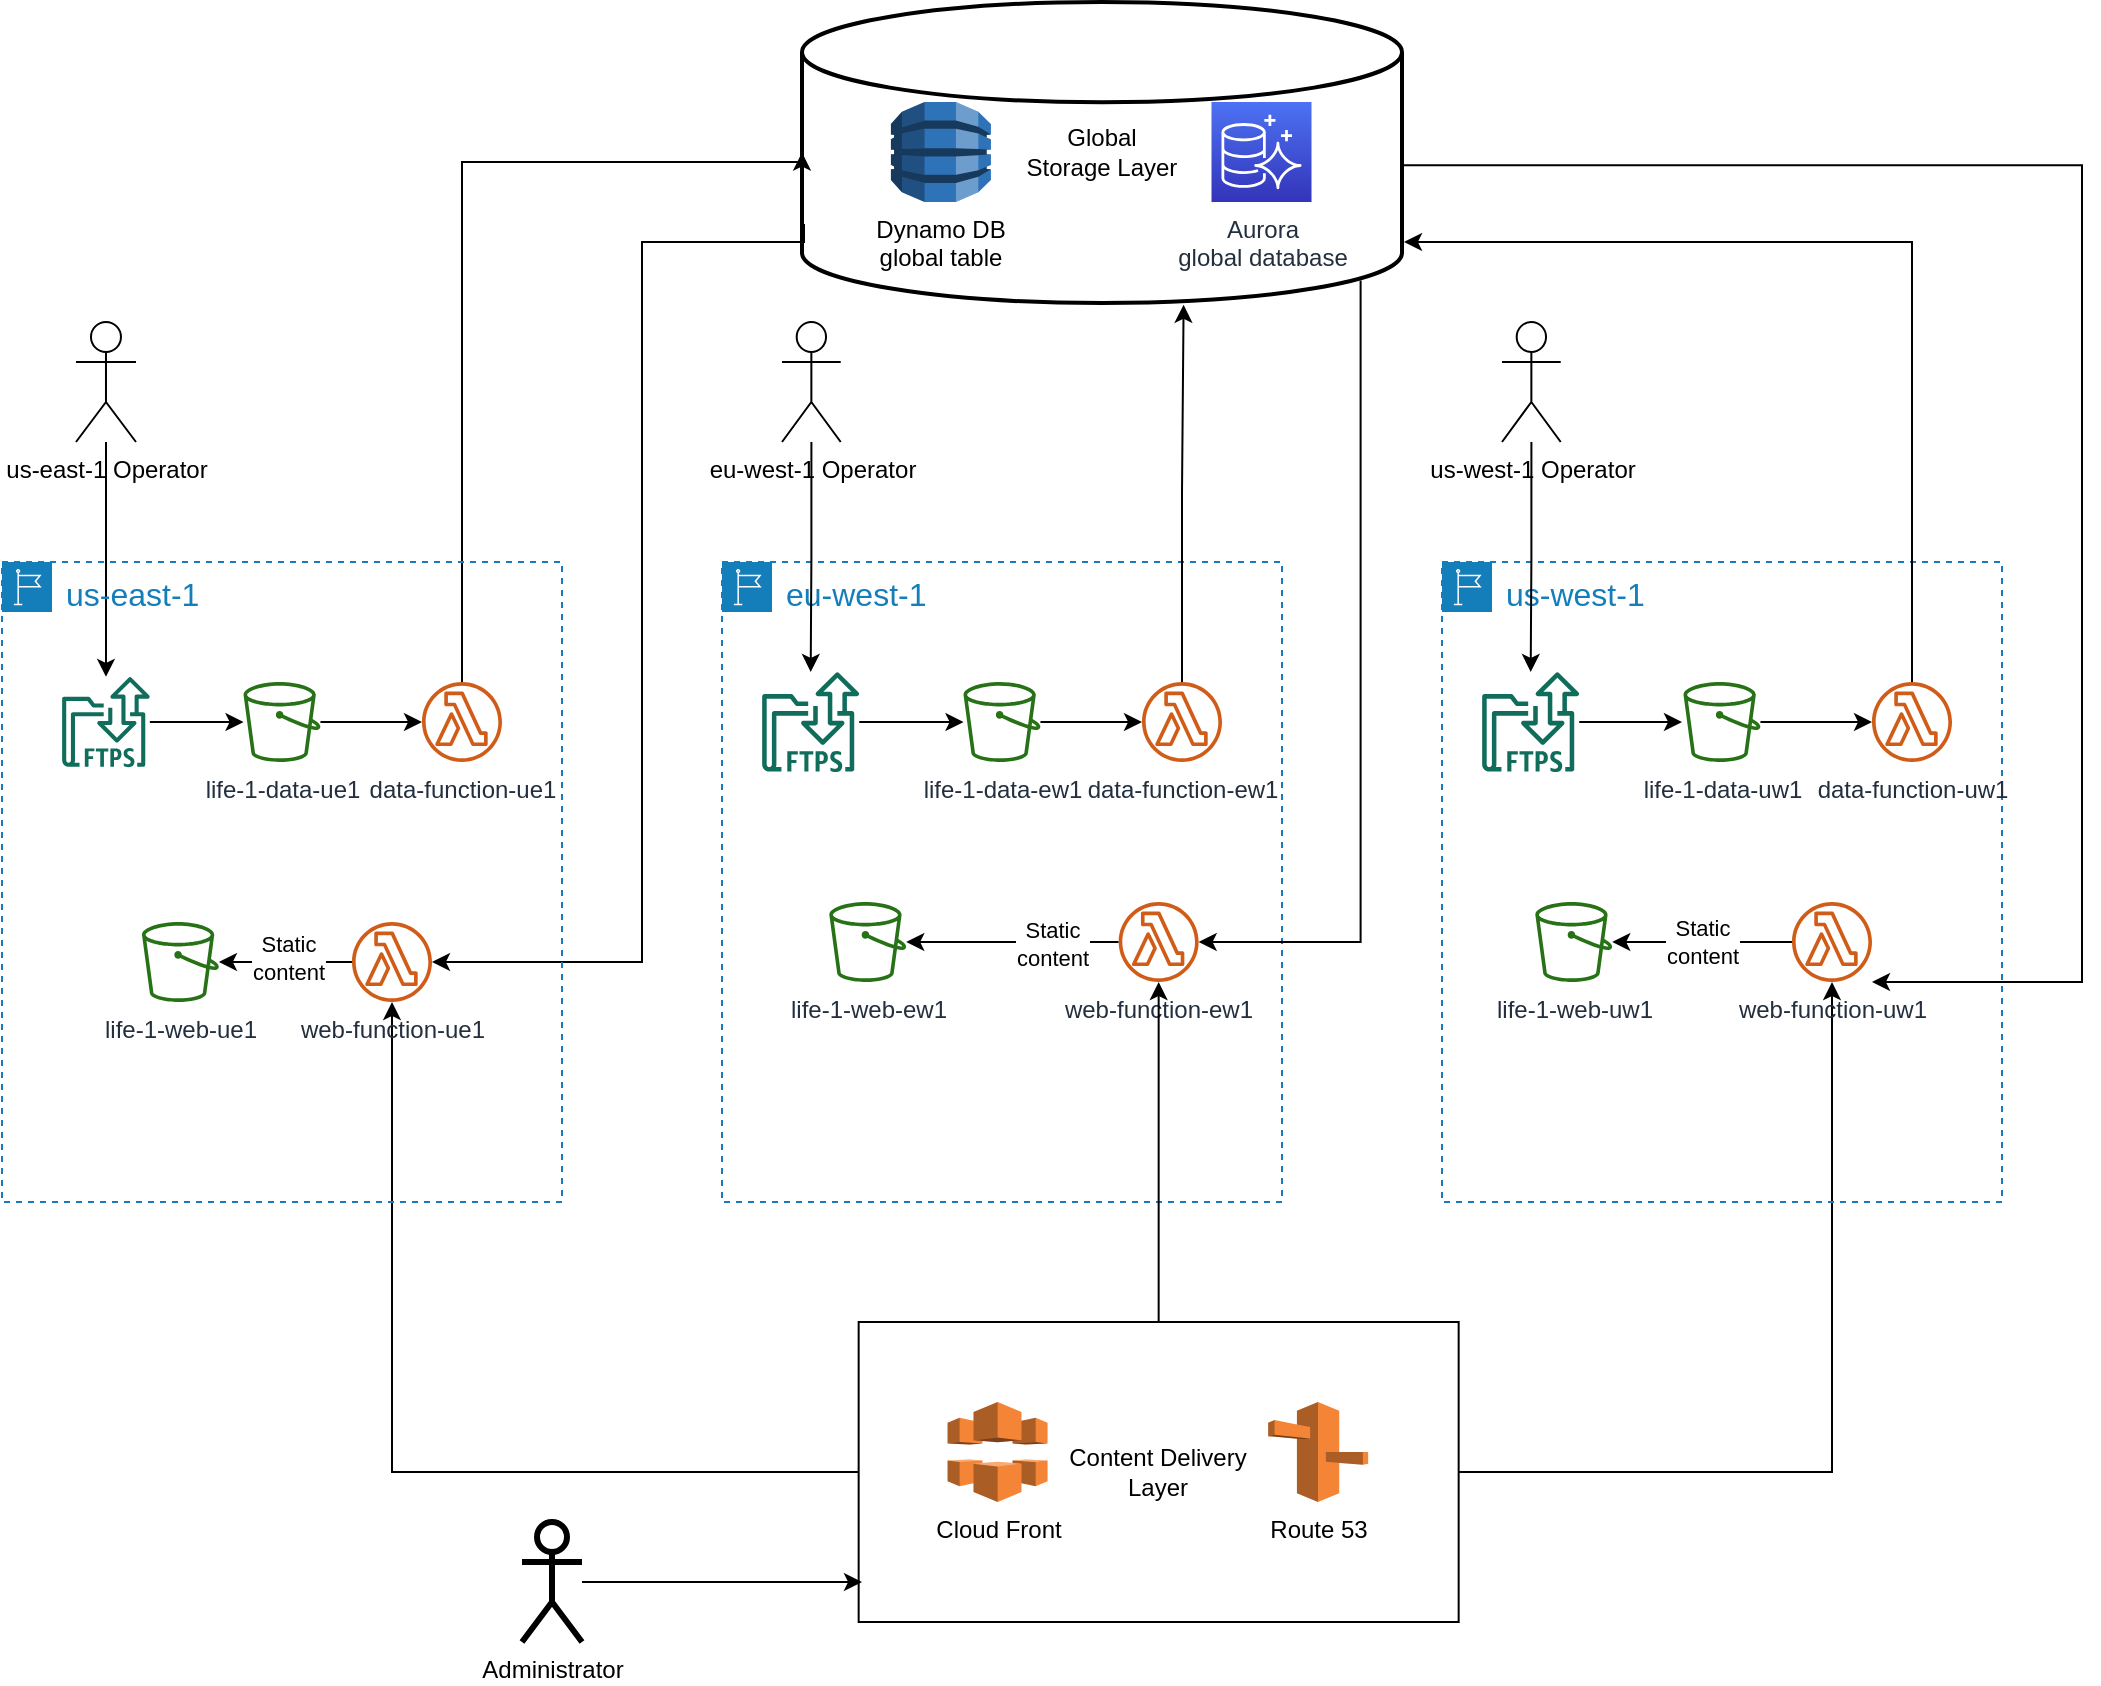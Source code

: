<mxfile version="14.7.1" type="onedrive" pages="2"><diagram id="vaamhp4HZkiE63_I9lfV" name="Cycle-1"><mxGraphModel dx="1727" dy="1996" grid="1" gridSize="10" guides="1" tooltips="1" connect="1" arrows="1" fold="1" page="1" pageScale="1" pageWidth="850" pageHeight="1100" math="0" shadow="0"><root><mxCell id="0"/><mxCell id="1" parent="0"/><mxCell id="9ZeO1hs8KHJfheZcULnD-31" value="" style="edgeStyle=orthogonalEdgeStyle;rounded=0;orthogonalLoop=1;jettySize=auto;html=1;" edge="1" parent="1" source="9ZeO1hs8KHJfheZcULnD-23" target="9ZeO1hs8KHJfheZcULnD-17"><mxGeometry relative="1" as="geometry"/></mxCell><mxCell id="9ZeO1hs8KHJfheZcULnD-32" value="" style="group;strokeWidth=3;" vertex="1" connectable="0" parent="1"><mxGeometry x="760" y="240" width="280" height="320" as="geometry"/></mxCell><mxCell id="9ZeO1hs8KHJfheZcULnD-3" value="&lt;font style=&quot;font-size: 16px&quot;&gt;us-west-1&lt;/font&gt;" style="points=[[0,0],[0.25,0],[0.5,0],[0.75,0],[1,0],[1,0.25],[1,0.5],[1,0.75],[1,1],[0.75,1],[0.5,1],[0.25,1],[0,1],[0,0.75],[0,0.5],[0,0.25]];outlineConnect=0;gradientColor=none;html=1;whiteSpace=wrap;fontSize=12;fontStyle=0;shape=mxgraph.aws4.group;grIcon=mxgraph.aws4.group_region;strokeColor=#147EBA;fillColor=none;verticalAlign=top;align=left;spacingLeft=30;fontColor=#147EBA;dashed=1;" vertex="1" parent="9ZeO1hs8KHJfheZcULnD-32"><mxGeometry width="280" height="320" as="geometry"/></mxCell><mxCell id="9ZeO1hs8KHJfheZcULnD-6" value="life-1-data-uw1" style="outlineConnect=0;fontColor=#232F3E;gradientColor=none;fillColor=#277116;strokeColor=none;dashed=0;verticalLabelPosition=bottom;verticalAlign=top;align=center;html=1;fontSize=12;fontStyle=0;aspect=fixed;pointerEvents=1;shape=mxgraph.aws4.bucket;" vertex="1" parent="9ZeO1hs8KHJfheZcULnD-32"><mxGeometry x="120.767" y="60" width="38.46" height="40" as="geometry"/></mxCell><mxCell id="9ZeO1hs8KHJfheZcULnD-10" value="&lt;span style=&quot;font-weight: normal&quot;&gt;data-function-uw1&lt;/span&gt;" style="outlineConnect=0;fontColor=#232F3E;gradientColor=none;fillColor=#D05C17;strokeColor=none;dashed=0;verticalLabelPosition=bottom;verticalAlign=top;align=center;html=1;fontSize=12;fontStyle=1;aspect=fixed;pointerEvents=1;shape=mxgraph.aws4.lambda_function;" vertex="1" parent="9ZeO1hs8KHJfheZcULnD-32"><mxGeometry x="215" y="60" width="40" height="40" as="geometry"/></mxCell><mxCell id="9ZeO1hs8KHJfheZcULnD-16" value="life-1-web-uw1" style="outlineConnect=0;fontColor=#232F3E;gradientColor=none;fillColor=#277116;strokeColor=none;dashed=0;verticalLabelPosition=bottom;verticalAlign=top;align=center;html=1;fontSize=12;fontStyle=0;aspect=fixed;pointerEvents=1;shape=mxgraph.aws4.bucket;" vertex="1" parent="9ZeO1hs8KHJfheZcULnD-32"><mxGeometry x="46.667" y="170" width="38.46" height="40" as="geometry"/></mxCell><mxCell id="9ZeO1hs8KHJfheZcULnD-17" value="web-function-uw1" style="outlineConnect=0;fontColor=#232F3E;gradientColor=none;fillColor=#D05C17;strokeColor=none;dashed=0;verticalLabelPosition=bottom;verticalAlign=top;align=center;html=1;fontSize=12;fontStyle=0;aspect=fixed;pointerEvents=1;shape=mxgraph.aws4.lambda_function;" vertex="1" parent="9ZeO1hs8KHJfheZcULnD-32"><mxGeometry x="175" y="170" width="40" height="40" as="geometry"/></mxCell><mxCell id="9ZeO1hs8KHJfheZcULnD-27" value="" style="edgeStyle=orthogonalEdgeStyle;rounded=0;orthogonalLoop=1;jettySize=auto;html=1;" edge="1" parent="9ZeO1hs8KHJfheZcULnD-32" source="9ZeO1hs8KHJfheZcULnD-6" target="9ZeO1hs8KHJfheZcULnD-10"><mxGeometry relative="1" as="geometry"/></mxCell><mxCell id="9ZeO1hs8KHJfheZcULnD-28" value="Static &lt;br&gt;content" style="edgeStyle=orthogonalEdgeStyle;rounded=0;orthogonalLoop=1;jettySize=auto;html=1;" edge="1" parent="9ZeO1hs8KHJfheZcULnD-32" source="9ZeO1hs8KHJfheZcULnD-17" target="9ZeO1hs8KHJfheZcULnD-16"><mxGeometry relative="1" as="geometry"/></mxCell><mxCell id="9ZeO1hs8KHJfheZcULnD-86" value="" style="edgeStyle=orthogonalEdgeStyle;rounded=0;orthogonalLoop=1;jettySize=auto;html=1;" edge="1" parent="9ZeO1hs8KHJfheZcULnD-32" source="9ZeO1hs8KHJfheZcULnD-84"><mxGeometry relative="1" as="geometry"><mxPoint x="120" y="80" as="targetPoint"/></mxGeometry></mxCell><mxCell id="9ZeO1hs8KHJfheZcULnD-84" value="" style="outlineConnect=0;fontColor=#232F3E;gradientColor=none;fillColor=#116D5B;strokeColor=none;dashed=0;verticalLabelPosition=bottom;verticalAlign=top;align=center;html=1;fontSize=12;fontStyle=0;aspect=fixed;shape=mxgraph.aws4.transfer_for_ftps_resource;" vertex="1" parent="9ZeO1hs8KHJfheZcULnD-32"><mxGeometry x="20" y="55" width="48.71" height="50" as="geometry"/></mxCell><mxCell id="9ZeO1hs8KHJfheZcULnD-33" value="" style="group" vertex="1" connectable="0" parent="1"><mxGeometry x="440" y="-40" width="300" height="150.5" as="geometry"/></mxCell><mxCell id="9ZeO1hs8KHJfheZcULnD-21" value="Global &lt;br&gt;Storage Layer" style="strokeWidth=2;html=1;shape=mxgraph.flowchart.database;whiteSpace=wrap;fontStyle=0" vertex="1" parent="9ZeO1hs8KHJfheZcULnD-33"><mxGeometry width="300" height="150.5" as="geometry"/></mxCell><mxCell id="9ZeO1hs8KHJfheZcULnD-7" value="Dynamo DB&lt;br&gt;global table" style="outlineConnect=0;dashed=0;verticalLabelPosition=bottom;verticalAlign=top;align=center;html=1;shape=mxgraph.aws3.dynamo_db;fillColor=#2E73B8;gradientColor=none;" vertex="1" parent="9ZeO1hs8KHJfheZcULnD-33"><mxGeometry x="44.46" y="50" width="50" height="50" as="geometry"/></mxCell><mxCell id="9ZeO1hs8KHJfheZcULnD-20" value="Aurora &lt;br&gt;global database" style="points=[[0,0,0],[0.25,0,0],[0.5,0,0],[0.75,0,0],[1,0,0],[0,1,0],[0.25,1,0],[0.5,1,0],[0.75,1,0],[1,1,0],[0,0.25,0],[0,0.5,0],[0,0.75,0],[1,0.25,0],[1,0.5,0],[1,0.75,0]];outlineConnect=0;fontColor=#232F3E;gradientColor=#4D72F3;gradientDirection=north;fillColor=#3334B9;strokeColor=#ffffff;dashed=0;verticalLabelPosition=bottom;verticalAlign=top;align=center;html=1;fontSize=12;fontStyle=0;aspect=fixed;shape=mxgraph.aws4.resourceIcon;resIcon=mxgraph.aws4.aurora;" vertex="1" parent="9ZeO1hs8KHJfheZcULnD-33"><mxGeometry x="204.75" y="50" width="50" height="50" as="geometry"/></mxCell><mxCell id="9ZeO1hs8KHJfheZcULnD-34" value="" style="group;strokeWidth=3;fontSize=12;" vertex="1" connectable="0" parent="1"><mxGeometry x="400" y="240" width="280" height="320" as="geometry"/></mxCell><mxCell id="9ZeO1hs8KHJfheZcULnD-36" value="" style="group" vertex="1" connectable="0" parent="9ZeO1hs8KHJfheZcULnD-34"><mxGeometry width="280" height="320" as="geometry"/></mxCell><mxCell id="9ZeO1hs8KHJfheZcULnD-2" value="&lt;font style=&quot;font-size: 16px&quot;&gt;eu-west-1&lt;/font&gt;" style="points=[[0,0],[0.25,0],[0.5,0],[0.75,0],[1,0],[1,0.25],[1,0.5],[1,0.75],[1,1],[0.75,1],[0.5,1],[0.25,1],[0,1],[0,0.75],[0,0.5],[0,0.25]];outlineConnect=0;gradientColor=none;html=1;whiteSpace=wrap;fontSize=12;fontStyle=0;shape=mxgraph.aws4.group;grIcon=mxgraph.aws4.group_region;strokeColor=#147EBA;fillColor=none;verticalAlign=top;align=left;spacingLeft=30;fontColor=#147EBA;dashed=1;" vertex="1" parent="9ZeO1hs8KHJfheZcULnD-36"><mxGeometry width="280" height="320" as="geometry"/></mxCell><mxCell id="9ZeO1hs8KHJfheZcULnD-46" value="" style="edgeStyle=orthogonalEdgeStyle;rounded=0;orthogonalLoop=1;jettySize=auto;html=1;" edge="1" parent="9ZeO1hs8KHJfheZcULnD-36" source="9ZeO1hs8KHJfheZcULnD-5" target="9ZeO1hs8KHJfheZcULnD-19"><mxGeometry relative="1" as="geometry"><mxPoint x="198.333" y="80" as="targetPoint"/></mxGeometry></mxCell><mxCell id="9ZeO1hs8KHJfheZcULnD-5" value="life-1-data-ew1" style="outlineConnect=0;fontColor=#232F3E;gradientColor=none;fillColor=#277116;strokeColor=none;dashed=0;verticalLabelPosition=bottom;verticalAlign=top;align=center;html=1;fontSize=12;fontStyle=0;aspect=fixed;pointerEvents=1;shape=mxgraph.aws4.bucket;" vertex="1" parent="9ZeO1hs8KHJfheZcULnD-36"><mxGeometry x="120.767" y="60" width="38.46" height="40" as="geometry"/></mxCell><mxCell id="9ZeO1hs8KHJfheZcULnD-15" value="life-1-web-ew1" style="outlineConnect=0;fontColor=#232F3E;gradientColor=none;fillColor=#277116;strokeColor=none;dashed=0;verticalLabelPosition=bottom;verticalAlign=top;align=center;html=1;fontSize=12;fontStyle=0;aspect=fixed;pointerEvents=1;shape=mxgraph.aws4.bucket;" vertex="1" parent="9ZeO1hs8KHJfheZcULnD-36"><mxGeometry x="53.667" y="170" width="38.46" height="40" as="geometry"/></mxCell><mxCell id="9ZeO1hs8KHJfheZcULnD-44" value="" style="edgeStyle=orthogonalEdgeStyle;rounded=0;orthogonalLoop=1;jettySize=auto;html=1;" edge="1" parent="9ZeO1hs8KHJfheZcULnD-36" source="9ZeO1hs8KHJfheZcULnD-18" target="9ZeO1hs8KHJfheZcULnD-15"><mxGeometry relative="1" as="geometry"><mxPoint x="105" y="190" as="targetPoint"/></mxGeometry></mxCell><mxCell id="9ZeO1hs8KHJfheZcULnD-56" value="Static &lt;br&gt;content" style="edgeLabel;html=1;align=center;verticalAlign=middle;resizable=0;points=[];" vertex="1" connectable="0" parent="9ZeO1hs8KHJfheZcULnD-44"><mxGeometry x="-0.364" y="1" relative="1" as="geometry"><mxPoint as="offset"/></mxGeometry></mxCell><mxCell id="9ZeO1hs8KHJfheZcULnD-18" value="web-function-ew1" style="outlineConnect=0;fontColor=#232F3E;gradientColor=none;fillColor=#D05C17;strokeColor=none;dashed=0;verticalLabelPosition=bottom;verticalAlign=top;align=center;html=1;fontSize=12;fontStyle=0;aspect=fixed;pointerEvents=1;shape=mxgraph.aws4.lambda_function;" vertex="1" parent="9ZeO1hs8KHJfheZcULnD-36"><mxGeometry x="198.333" y="170" width="40" height="40" as="geometry"/></mxCell><mxCell id="9ZeO1hs8KHJfheZcULnD-19" value="data-function-ew1" style="outlineConnect=0;fontColor=#232F3E;gradientColor=none;fillColor=#D05C17;strokeColor=none;dashed=0;verticalLabelPosition=bottom;verticalAlign=top;align=center;html=1;fontSize=12;fontStyle=0;aspect=fixed;pointerEvents=1;shape=mxgraph.aws4.lambda_function;" vertex="1" parent="9ZeO1hs8KHJfheZcULnD-36"><mxGeometry x="210.003" y="60" width="40" height="40" as="geometry"/></mxCell><mxCell id="9ZeO1hs8KHJfheZcULnD-67" value="" style="edgeStyle=orthogonalEdgeStyle;rounded=0;orthogonalLoop=1;jettySize=auto;html=1;" edge="1" parent="9ZeO1hs8KHJfheZcULnD-36" source="9ZeO1hs8KHJfheZcULnD-65" target="9ZeO1hs8KHJfheZcULnD-5"><mxGeometry relative="1" as="geometry"><mxPoint x="110" y="80" as="targetPoint"/></mxGeometry></mxCell><mxCell id="9ZeO1hs8KHJfheZcULnD-65" value="" style="outlineConnect=0;fontColor=#232F3E;gradientColor=none;fillColor=#116D5B;strokeColor=none;dashed=0;verticalLabelPosition=bottom;verticalAlign=top;align=center;html=1;fontSize=12;fontStyle=0;aspect=fixed;shape=mxgraph.aws4.transfer_for_ftps_resource;" vertex="1" parent="9ZeO1hs8KHJfheZcULnD-36"><mxGeometry x="20" y="55" width="48.71" height="50" as="geometry"/></mxCell><mxCell id="9ZeO1hs8KHJfheZcULnD-35" value="" style="group" vertex="1" connectable="0" parent="1"><mxGeometry x="468.33" y="620" width="300" height="150" as="geometry"/></mxCell><mxCell id="9ZeO1hs8KHJfheZcULnD-23" value="Content Delivery&lt;br&gt;Layer" style="rounded=0;whiteSpace=wrap;html=1;" vertex="1" parent="9ZeO1hs8KHJfheZcULnD-35"><mxGeometry width="300" height="150" as="geometry"/></mxCell><mxCell id="9ZeO1hs8KHJfheZcULnD-22" value="Route 53" style="outlineConnect=0;dashed=0;verticalLabelPosition=bottom;verticalAlign=top;align=center;html=1;shape=mxgraph.aws3.route_53;fillColor=#F58536;gradientColor=none;" vertex="1" parent="9ZeO1hs8KHJfheZcULnD-35"><mxGeometry x="204.75" y="40" width="50" height="50" as="geometry"/></mxCell><mxCell id="9ZeO1hs8KHJfheZcULnD-24" value="Cloud Front" style="outlineConnect=0;dashed=0;verticalLabelPosition=bottom;verticalAlign=top;align=center;html=1;shape=mxgraph.aws3.cloudfront;fillColor=#F58536;gradientColor=none;" vertex="1" parent="9ZeO1hs8KHJfheZcULnD-35"><mxGeometry x="44.46" y="40" width="50" height="50" as="geometry"/></mxCell><mxCell id="9ZeO1hs8KHJfheZcULnD-40" value="" style="edgeStyle=orthogonalEdgeStyle;rounded=0;orthogonalLoop=1;jettySize=auto;html=1;" edge="1" parent="1" source="9ZeO1hs8KHJfheZcULnD-23" target="9ZeO1hs8KHJfheZcULnD-37"><mxGeometry relative="1" as="geometry"><mxPoint x="340" y="795" as="targetPoint"/></mxGeometry></mxCell><mxCell id="9ZeO1hs8KHJfheZcULnD-42" value="" style="edgeStyle=orthogonalEdgeStyle;rounded=0;orthogonalLoop=1;jettySize=auto;html=1;" edge="1" parent="1" source="9ZeO1hs8KHJfheZcULnD-23" target="9ZeO1hs8KHJfheZcULnD-18"><mxGeometry relative="1" as="geometry"><mxPoint x="570" y="640" as="targetPoint"/></mxGeometry></mxCell><mxCell id="9ZeO1hs8KHJfheZcULnD-51" value="" style="edgeStyle=orthogonalEdgeStyle;rounded=0;orthogonalLoop=1;jettySize=auto;html=1;entryX=0;entryY=0.5;entryDx=0;entryDy=0;entryPerimeter=0;" edge="1" parent="1" source="9ZeO1hs8KHJfheZcULnD-9" target="9ZeO1hs8KHJfheZcULnD-21"><mxGeometry relative="1" as="geometry"><mxPoint x="208.46" y="330" as="sourcePoint"/><mxPoint x="280" y="330" as="targetPoint"/><Array as="points"><mxPoint x="270" y="40"/><mxPoint x="440" y="40"/></Array></mxGeometry></mxCell><mxCell id="9ZeO1hs8KHJfheZcULnD-52" value="" style="edgeStyle=orthogonalEdgeStyle;rounded=0;orthogonalLoop=1;jettySize=auto;html=1;entryX=0.636;entryY=1.006;entryDx=0;entryDy=0;entryPerimeter=0;" edge="1" parent="1" source="9ZeO1hs8KHJfheZcULnD-19" target="9ZeO1hs8KHJfheZcULnD-21"><mxGeometry relative="1" as="geometry"><mxPoint x="218.46" y="340" as="sourcePoint"/><mxPoint x="290" y="340" as="targetPoint"/></mxGeometry></mxCell><mxCell id="9ZeO1hs8KHJfheZcULnD-53" value="" style="edgeStyle=orthogonalEdgeStyle;rounded=0;orthogonalLoop=1;jettySize=auto;html=1;" edge="1" parent="1" source="9ZeO1hs8KHJfheZcULnD-10"><mxGeometry relative="1" as="geometry"><mxPoint x="640" y="310" as="sourcePoint"/><mxPoint x="741" y="80" as="targetPoint"/><Array as="points"><mxPoint x="995" y="80"/><mxPoint x="741" y="80"/></Array></mxGeometry></mxCell><mxCell id="9ZeO1hs8KHJfheZcULnD-54" value="" style="edgeStyle=orthogonalEdgeStyle;rounded=0;orthogonalLoop=1;jettySize=auto;html=1;" edge="1" parent="1" target="9ZeO1hs8KHJfheZcULnD-37"><mxGeometry relative="1" as="geometry"><mxPoint x="441" y="71" as="sourcePoint"/><mxPoint x="610" y="180.5" as="targetPoint"/><Array as="points"><mxPoint x="441" y="80"/><mxPoint x="360" y="80"/><mxPoint x="360" y="440"/></Array></mxGeometry></mxCell><mxCell id="9ZeO1hs8KHJfheZcULnD-55" value="" style="edgeStyle=orthogonalEdgeStyle;rounded=0;orthogonalLoop=1;jettySize=auto;html=1;exitX=0.931;exitY=0.925;exitDx=0;exitDy=0;exitPerimeter=0;" edge="1" parent="1" source="9ZeO1hs8KHJfheZcULnD-21" target="9ZeO1hs8KHJfheZcULnD-18"><mxGeometry relative="1" as="geometry"><mxPoint x="451.2" y="131.37" as="sourcePoint"/><mxPoint x="320" y="450" as="targetPoint"/><Array as="points"><mxPoint x="720" y="430"/></Array></mxGeometry></mxCell><mxCell id="9ZeO1hs8KHJfheZcULnD-59" value="" style="edgeStyle=orthogonalEdgeStyle;rounded=0;orthogonalLoop=1;jettySize=auto;html=1;exitX=1.002;exitY=0.542;exitDx=0;exitDy=0;exitPerimeter=0;" edge="1" parent="1" source="9ZeO1hs8KHJfheZcULnD-21" target="9ZeO1hs8KHJfheZcULnD-17"><mxGeometry relative="1" as="geometry"><mxPoint x="741" y="85" as="sourcePoint"/><mxPoint x="750" y="95.25" as="targetPoint"/><Array as="points"><mxPoint x="1080" y="42"/><mxPoint x="1080" y="450"/></Array></mxGeometry></mxCell><mxCell id="JZihY9bOjPRXO7rEs_K2-4" value="" style="edgeStyle=orthogonalEdgeStyle;rounded=0;orthogonalLoop=1;jettySize=auto;html=1;" edge="1" parent="1" source="JZihY9bOjPRXO7rEs_K2-2" target="9ZeO1hs8KHJfheZcULnD-60"><mxGeometry relative="1" as="geometry"><mxPoint x="95" y="280" as="targetPoint"/></mxGeometry></mxCell><mxCell id="JZihY9bOjPRXO7rEs_K2-2" value="us-east-1 Operator" style="shape=umlActor;html=1;verticalLabelPosition=bottom;verticalAlign=top;align=center;" vertex="1" parent="1"><mxGeometry x="76.99" y="120" width="30" height="60" as="geometry"/></mxCell><mxCell id="9ZeO1hs8KHJfheZcULnD-38" value="" style="group;strokeWidth=3;" vertex="1" connectable="0" parent="1"><mxGeometry x="40" y="240" width="280" height="320" as="geometry"/></mxCell><mxCell id="9ZeO1hs8KHJfheZcULnD-63" value="" style="group" vertex="1" connectable="0" parent="9ZeO1hs8KHJfheZcULnD-38"><mxGeometry width="280" height="320" as="geometry"/></mxCell><mxCell id="9ZeO1hs8KHJfheZcULnD-1" value="&lt;font style=&quot;font-size: 16px&quot;&gt;us-east-1&lt;/font&gt;" style="points=[[0,0],[0.25,0],[0.5,0],[0.75,0],[1,0],[1,0.25],[1,0.5],[1,0.75],[1,1],[0.75,1],[0.5,1],[0.25,1],[0,1],[0,0.75],[0,0.5],[0,0.25]];outlineConnect=0;gradientColor=none;html=1;whiteSpace=wrap;fontSize=12;fontStyle=0;shape=mxgraph.aws4.group;grIcon=mxgraph.aws4.group_region;strokeColor=#147EBA;fillColor=none;verticalAlign=top;align=left;spacingLeft=30;fontColor=#147EBA;dashed=1;" vertex="1" parent="9ZeO1hs8KHJfheZcULnD-63"><mxGeometry width="280" height="320" as="geometry"/></mxCell><mxCell id="9ZeO1hs8KHJfheZcULnD-4" value="life-1-data-ue1" style="outlineConnect=0;fontColor=#232F3E;gradientColor=none;fillColor=#277116;strokeColor=none;dashed=0;verticalLabelPosition=bottom;verticalAlign=top;align=center;html=1;fontSize=12;fontStyle=0;aspect=fixed;pointerEvents=1;shape=mxgraph.aws4.bucket;" vertex="1" parent="9ZeO1hs8KHJfheZcULnD-63"><mxGeometry x="120.77" y="60" width="38.46" height="40" as="geometry"/></mxCell><mxCell id="9ZeO1hs8KHJfheZcULnD-9" value="data-function-ue1" style="outlineConnect=0;fontColor=#232F3E;gradientColor=none;fillColor=#D05C17;strokeColor=none;dashed=0;verticalLabelPosition=bottom;verticalAlign=top;align=center;html=1;fontSize=12;fontStyle=0;aspect=fixed;pointerEvents=1;shape=mxgraph.aws4.lambda_function;" vertex="1" parent="9ZeO1hs8KHJfheZcULnD-63"><mxGeometry x="210" y="60" width="40" height="40" as="geometry"/></mxCell><mxCell id="9ZeO1hs8KHJfheZcULnD-13" value="life-1-web-ue1" style="outlineConnect=0;fontColor=#232F3E;gradientColor=none;fillColor=#277116;strokeColor=none;dashed=0;verticalLabelPosition=bottom;verticalAlign=top;align=center;html=1;fontSize=12;fontStyle=0;aspect=fixed;pointerEvents=1;shape=mxgraph.aws4.bucket;" vertex="1" parent="9ZeO1hs8KHJfheZcULnD-63"><mxGeometry x="69.997" y="180" width="38.46" height="40" as="geometry"/></mxCell><mxCell id="9ZeO1hs8KHJfheZcULnD-37" value="web-function-ue1" style="outlineConnect=0;fontColor=#232F3E;gradientColor=none;fillColor=#D05C17;strokeColor=none;dashed=0;verticalLabelPosition=bottom;verticalAlign=top;align=center;html=1;fontSize=12;fontStyle=0;aspect=fixed;pointerEvents=1;shape=mxgraph.aws4.lambda_function;" vertex="1" parent="9ZeO1hs8KHJfheZcULnD-63"><mxGeometry x="175" y="180" width="40" height="40" as="geometry"/></mxCell><mxCell id="9ZeO1hs8KHJfheZcULnD-69" value="" style="edgeStyle=orthogonalEdgeStyle;rounded=0;orthogonalLoop=1;jettySize=auto;html=1;" edge="1" parent="9ZeO1hs8KHJfheZcULnD-63" source="9ZeO1hs8KHJfheZcULnD-60" target="9ZeO1hs8KHJfheZcULnD-4"><mxGeometry relative="1" as="geometry"><mxPoint x="153.995" y="80.005" as="targetPoint"/></mxGeometry></mxCell><mxCell id="9ZeO1hs8KHJfheZcULnD-60" value="" style="outlineConnect=0;fontColor=#232F3E;gradientColor=none;fillColor=#116D5B;strokeColor=none;dashed=0;verticalLabelPosition=bottom;verticalAlign=top;align=center;html=1;fontSize=12;fontStyle=0;aspect=fixed;shape=mxgraph.aws4.transfer_for_ftps_resource;" vertex="1" parent="9ZeO1hs8KHJfheZcULnD-63"><mxGeometry x="30" y="57.43" width="43.98" height="45.15" as="geometry"/></mxCell><mxCell id="9ZeO1hs8KHJfheZcULnD-48" value="" style="edgeStyle=orthogonalEdgeStyle;rounded=0;orthogonalLoop=1;jettySize=auto;html=1;" edge="1" parent="9ZeO1hs8KHJfheZcULnD-63" source="9ZeO1hs8KHJfheZcULnD-4" target="9ZeO1hs8KHJfheZcULnD-9"><mxGeometry relative="1" as="geometry"><mxPoint x="175" y="80" as="targetPoint"/></mxGeometry></mxCell><mxCell id="9ZeO1hs8KHJfheZcULnD-50" value="" style="edgeStyle=orthogonalEdgeStyle;rounded=0;orthogonalLoop=1;jettySize=auto;html=1;" edge="1" parent="9ZeO1hs8KHJfheZcULnD-63" source="9ZeO1hs8KHJfheZcULnD-37" target="9ZeO1hs8KHJfheZcULnD-13"><mxGeometry relative="1" as="geometry"><mxPoint x="81.667" y="200" as="targetPoint"/></mxGeometry></mxCell><mxCell id="9ZeO1hs8KHJfheZcULnD-57" value="Static&lt;br&gt;content" style="edgeLabel;html=1;align=center;verticalAlign=middle;resizable=0;points=[];" vertex="1" connectable="0" parent="9ZeO1hs8KHJfheZcULnD-50"><mxGeometry x="-0.044" y="-2" relative="1" as="geometry"><mxPoint as="offset"/></mxGeometry></mxCell><mxCell id="JZihY9bOjPRXO7rEs_K2-7" value="" style="edgeStyle=orthogonalEdgeStyle;rounded=0;orthogonalLoop=1;jettySize=auto;html=1;" edge="1" parent="1" source="JZihY9bOjPRXO7rEs_K2-5" target="9ZeO1hs8KHJfheZcULnD-65"><mxGeometry relative="1" as="geometry"><mxPoint x="440" y="260" as="targetPoint"/></mxGeometry></mxCell><mxCell id="JZihY9bOjPRXO7rEs_K2-5" value="eu-west-1 Operator" style="shape=umlActor;html=1;verticalLabelPosition=bottom;verticalAlign=top;align=center;" vertex="1" parent="1"><mxGeometry x="430" y="120" width="29.36" height="60" as="geometry"/></mxCell><mxCell id="JZihY9bOjPRXO7rEs_K2-10" value="" style="edgeStyle=orthogonalEdgeStyle;rounded=0;orthogonalLoop=1;jettySize=auto;html=1;" edge="1" parent="1" source="JZihY9bOjPRXO7rEs_K2-8" target="9ZeO1hs8KHJfheZcULnD-84"><mxGeometry relative="1" as="geometry"><mxPoint x="804.68" y="260" as="targetPoint"/></mxGeometry></mxCell><mxCell id="JZihY9bOjPRXO7rEs_K2-8" value="us-west-1 Operator" style="shape=umlActor;html=1;verticalLabelPosition=bottom;verticalAlign=top;align=center;" vertex="1" parent="1"><mxGeometry x="790" y="120" width="29.36" height="60" as="geometry"/></mxCell><mxCell id="JZihY9bOjPRXO7rEs_K2-13" value="" style="edgeStyle=orthogonalEdgeStyle;rounded=0;orthogonalLoop=1;jettySize=auto;html=1;fontSize=12;" edge="1" parent="1" source="JZihY9bOjPRXO7rEs_K2-11"><mxGeometry relative="1" as="geometry"><mxPoint x="470" y="750" as="targetPoint"/></mxGeometry></mxCell><mxCell id="JZihY9bOjPRXO7rEs_K2-11" value="Administrator" style="shape=umlActor;verticalLabelPosition=bottom;verticalAlign=top;html=1;fontSize=12;strokeWidth=3;" vertex="1" parent="1"><mxGeometry x="300" y="720" width="30" height="60" as="geometry"/></mxCell></root></mxGraphModel></diagram><diagram id="kutzh1lDlbCTA4Ljou5v" name="Cycle-2"><mxGraphModel dx="1038" dy="548" grid="1" gridSize="10" guides="1" tooltips="1" connect="1" arrows="1" fold="1" page="1" pageScale="1" pageWidth="850" pageHeight="1100" math="0" shadow="0"><root><mxCell id="51KHBy7xZd7s3PdRdUe3-0"/><mxCell id="51KHBy7xZd7s3PdRdUe3-1" parent="51KHBy7xZd7s3PdRdUe3-0"/></root></mxGraphModel></diagram></mxfile>
